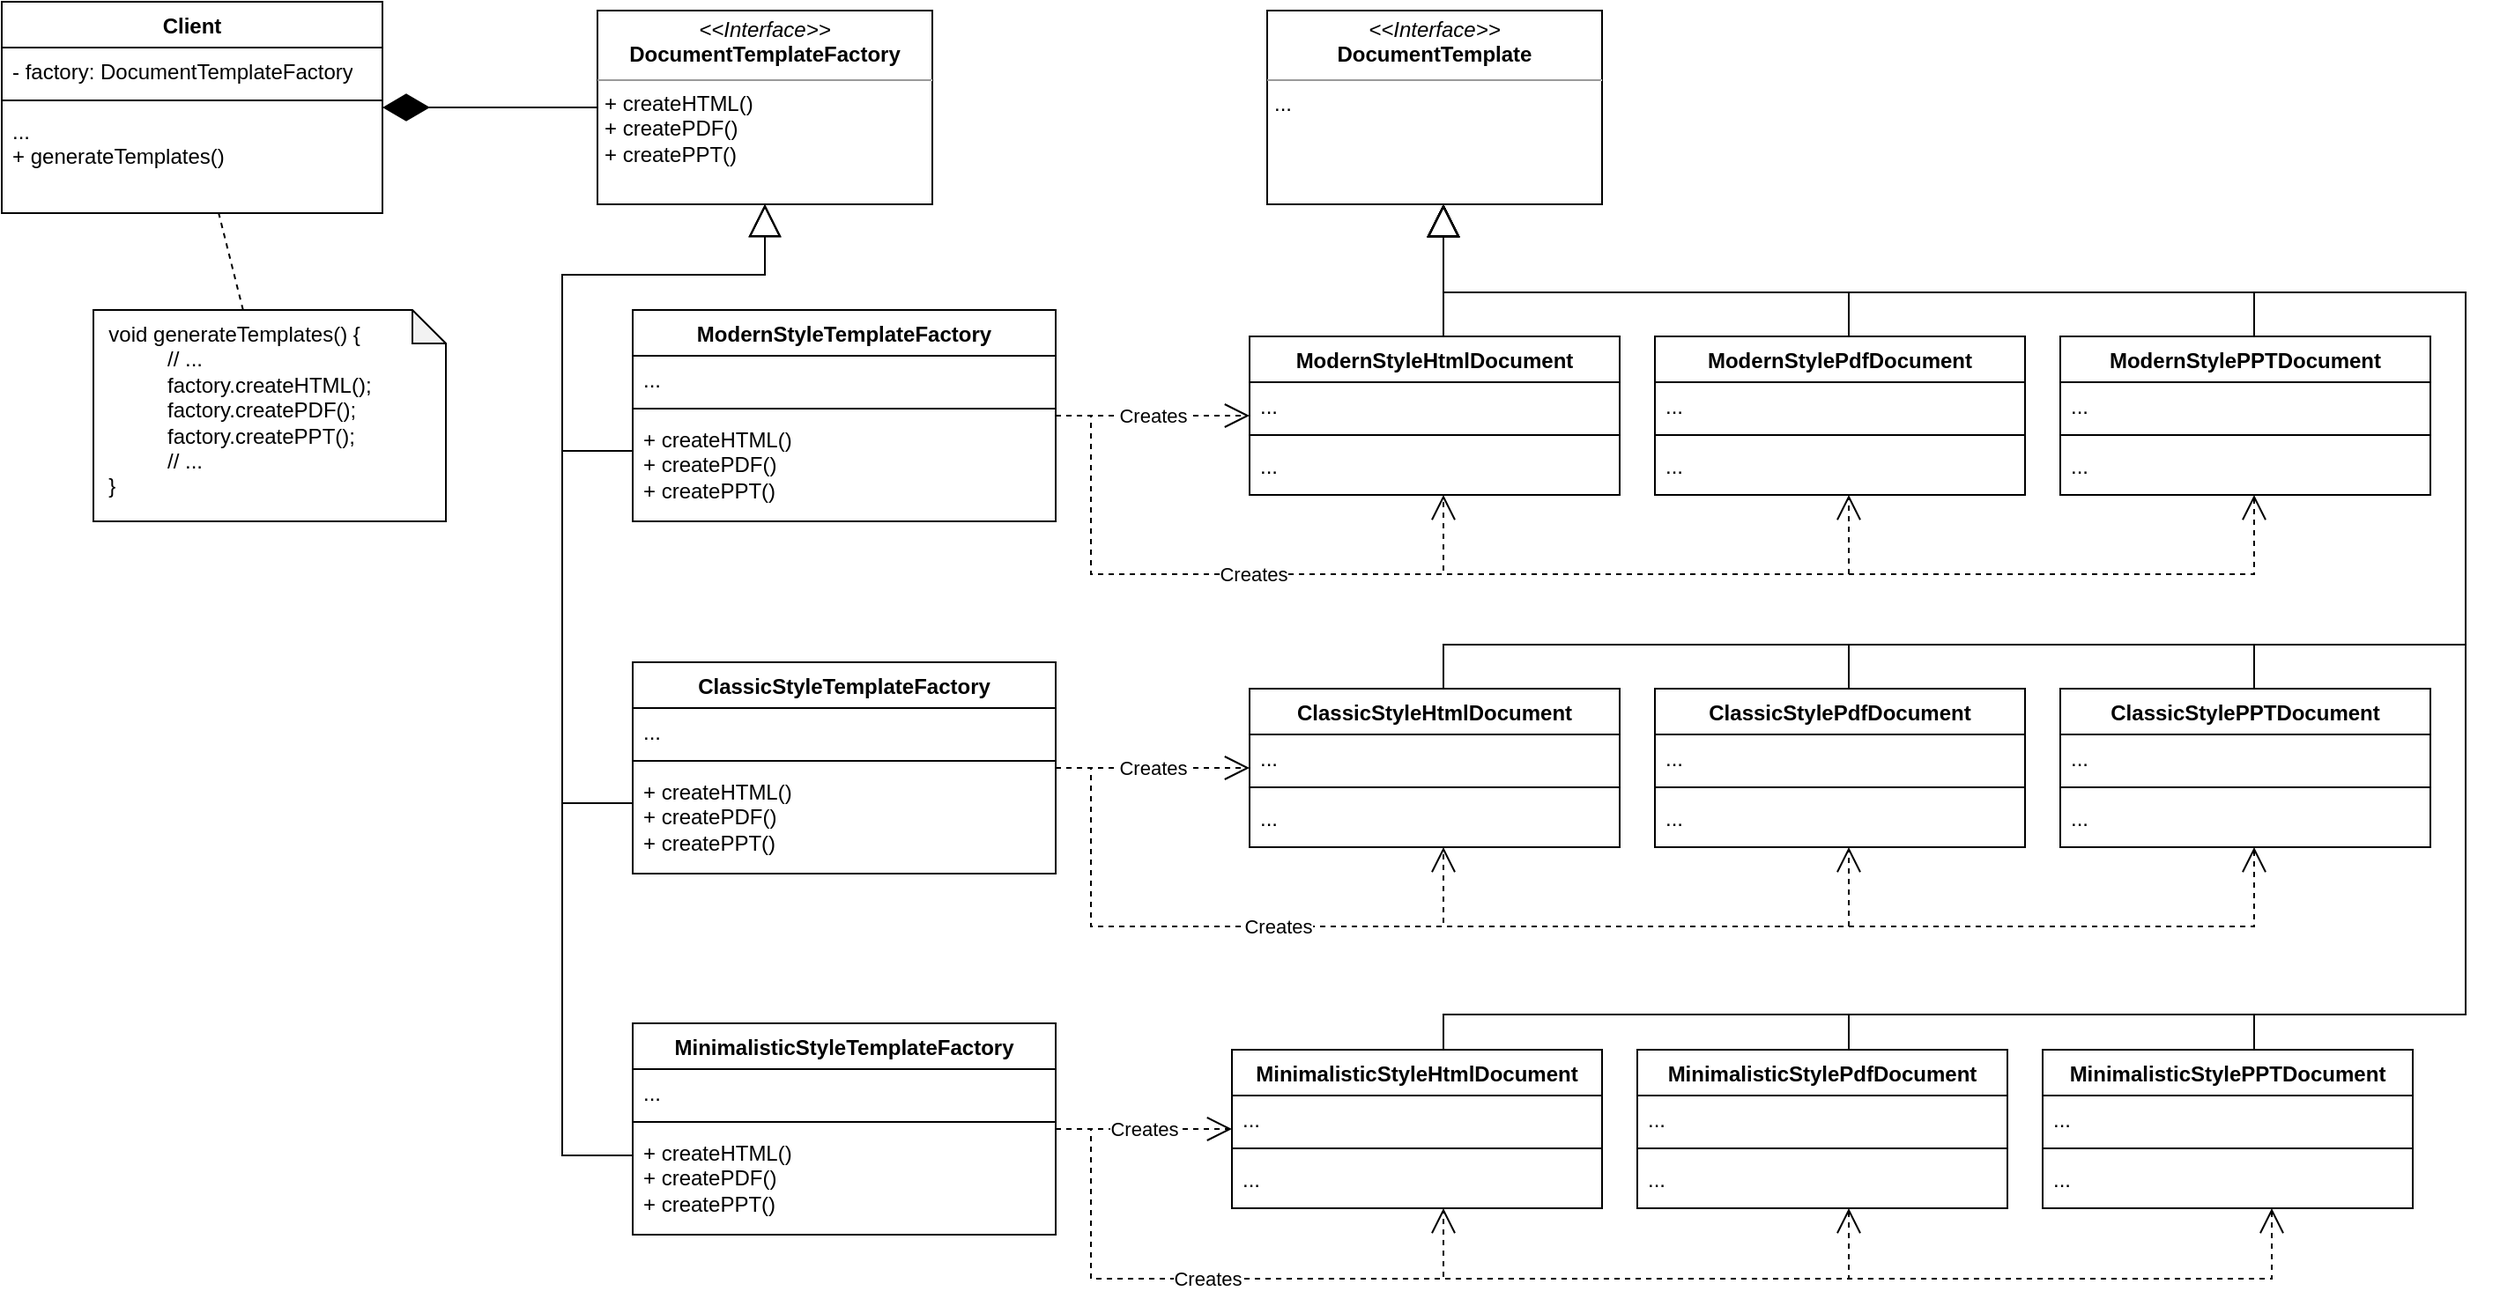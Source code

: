 <mxfile version="21.2.1" type="device">
  <diagram id="C5RBs43oDa-KdzZeNtuy" name="Page-1">
    <mxGraphModel dx="1687" dy="993" grid="1" gridSize="10" guides="1" tooltips="1" connect="1" arrows="1" fold="1" page="1" pageScale="1" pageWidth="827" pageHeight="1169" math="0" shadow="0">
      <root>
        <mxCell id="WIyWlLk6GJQsqaUBKTNV-0" />
        <mxCell id="WIyWlLk6GJQsqaUBKTNV-1" parent="WIyWlLk6GJQsqaUBKTNV-0" />
        <mxCell id="xDa_9qn_PGSCsNxLzw7h-45" value="" style="endArrow=open;endSize=12;dashed=1;html=1;rounded=0;edgeStyle=orthogonalEdgeStyle;" parent="WIyWlLk6GJQsqaUBKTNV-1" source="xDa_9qn_PGSCsNxLzw7h-1" target="xDa_9qn_PGSCsNxLzw7h-35" edge="1">
          <mxGeometry x="-0.013" width="160" relative="1" as="geometry">
            <mxPoint x="1080" y="455" as="sourcePoint" />
            <mxPoint x="1525" y="500" as="targetPoint" />
            <Array as="points">
              <mxPoint x="980" y="300" />
              <mxPoint x="980" y="390" />
              <mxPoint x="1640" y="390" />
            </Array>
            <mxPoint as="offset" />
          </mxGeometry>
        </mxCell>
        <mxCell id="xDa_9qn_PGSCsNxLzw7h-44" value="" style="endArrow=open;endSize=12;dashed=1;html=1;rounded=0;edgeStyle=orthogonalEdgeStyle;" parent="WIyWlLk6GJQsqaUBKTNV-1" source="xDa_9qn_PGSCsNxLzw7h-1" target="xDa_9qn_PGSCsNxLzw7h-31" edge="1">
          <mxGeometry x="0.138" width="160" relative="1" as="geometry">
            <mxPoint x="1260" y="530" as="sourcePoint" />
            <mxPoint x="1370" y="530" as="targetPoint" />
            <Array as="points">
              <mxPoint x="980" y="300" />
              <mxPoint x="980" y="390" />
              <mxPoint x="1410" y="390" />
            </Array>
            <mxPoint as="offset" />
          </mxGeometry>
        </mxCell>
        <mxCell id="xDa_9qn_PGSCsNxLzw7h-0" value="&lt;p style=&quot;margin:0px;margin-top:4px;text-align:center;&quot;&gt;&lt;i&gt;&amp;lt;&amp;lt;Interface&amp;gt;&amp;gt;&lt;/i&gt;&lt;br&gt;&lt;b&gt;DocumentTemplateFactory&lt;/b&gt;&lt;br&gt;&lt;/p&gt;&lt;hr size=&quot;1&quot;&gt;&lt;p style=&quot;margin:0px;margin-left:4px;&quot;&gt;&lt;/p&gt;&lt;p style=&quot;margin:0px;margin-left:4px;&quot;&gt;+ createHTML()&lt;br&gt;+ createPDF()&lt;br&gt;+ createPPT()&lt;br&gt;&lt;/p&gt;" style="verticalAlign=top;align=left;overflow=fill;fontSize=12;fontFamily=Helvetica;html=1;whiteSpace=wrap;" parent="WIyWlLk6GJQsqaUBKTNV-1" vertex="1">
          <mxGeometry x="700" y="70" width="190" height="110" as="geometry" />
        </mxCell>
        <mxCell id="xDa_9qn_PGSCsNxLzw7h-1" value="ModernStyleTemplateFactory" style="swimlane;fontStyle=1;align=center;verticalAlign=top;childLayout=stackLayout;horizontal=1;startSize=26;horizontalStack=0;resizeParent=1;resizeParentMax=0;resizeLast=0;collapsible=1;marginBottom=0;whiteSpace=wrap;html=1;" parent="WIyWlLk6GJQsqaUBKTNV-1" vertex="1">
          <mxGeometry x="720" y="240" width="240" height="120" as="geometry" />
        </mxCell>
        <mxCell id="xDa_9qn_PGSCsNxLzw7h-2" value="..." style="text;strokeColor=none;fillColor=none;align=left;verticalAlign=top;spacingLeft=4;spacingRight=4;overflow=hidden;rotatable=0;points=[[0,0.5],[1,0.5]];portConstraint=eastwest;whiteSpace=wrap;html=1;" parent="xDa_9qn_PGSCsNxLzw7h-1" vertex="1">
          <mxGeometry y="26" width="240" height="26" as="geometry" />
        </mxCell>
        <mxCell id="xDa_9qn_PGSCsNxLzw7h-3" value="" style="line;strokeWidth=1;fillColor=none;align=left;verticalAlign=middle;spacingTop=-1;spacingLeft=3;spacingRight=3;rotatable=0;labelPosition=right;points=[];portConstraint=eastwest;strokeColor=inherit;" parent="xDa_9qn_PGSCsNxLzw7h-1" vertex="1">
          <mxGeometry y="52" width="240" height="8" as="geometry" />
        </mxCell>
        <mxCell id="xDa_9qn_PGSCsNxLzw7h-4" value="+ createHTML()&lt;br style=&quot;border-color: var(--border-color);&quot;&gt;+ createPDF()&lt;br style=&quot;border-color: var(--border-color);&quot;&gt;+ createPPT()" style="text;strokeColor=none;fillColor=none;align=left;verticalAlign=top;spacingLeft=4;spacingRight=4;overflow=hidden;rotatable=0;points=[[0,0.5],[1,0.5]];portConstraint=eastwest;whiteSpace=wrap;html=1;" parent="xDa_9qn_PGSCsNxLzw7h-1" vertex="1">
          <mxGeometry y="60" width="240" height="60" as="geometry" />
        </mxCell>
        <mxCell id="xDa_9qn_PGSCsNxLzw7h-5" value="ClassicStyleTemplateFactory" style="swimlane;fontStyle=1;align=center;verticalAlign=top;childLayout=stackLayout;horizontal=1;startSize=26;horizontalStack=0;resizeParent=1;resizeParentMax=0;resizeLast=0;collapsible=1;marginBottom=0;whiteSpace=wrap;html=1;" parent="WIyWlLk6GJQsqaUBKTNV-1" vertex="1">
          <mxGeometry x="720" y="440" width="240" height="120" as="geometry" />
        </mxCell>
        <mxCell id="xDa_9qn_PGSCsNxLzw7h-6" value="..." style="text;strokeColor=none;fillColor=none;align=left;verticalAlign=top;spacingLeft=4;spacingRight=4;overflow=hidden;rotatable=0;points=[[0,0.5],[1,0.5]];portConstraint=eastwest;whiteSpace=wrap;html=1;" parent="xDa_9qn_PGSCsNxLzw7h-5" vertex="1">
          <mxGeometry y="26" width="240" height="26" as="geometry" />
        </mxCell>
        <mxCell id="xDa_9qn_PGSCsNxLzw7h-7" value="" style="line;strokeWidth=1;fillColor=none;align=left;verticalAlign=middle;spacingTop=-1;spacingLeft=3;spacingRight=3;rotatable=0;labelPosition=right;points=[];portConstraint=eastwest;strokeColor=inherit;" parent="xDa_9qn_PGSCsNxLzw7h-5" vertex="1">
          <mxGeometry y="52" width="240" height="8" as="geometry" />
        </mxCell>
        <mxCell id="xDa_9qn_PGSCsNxLzw7h-8" value="+ createHTML()&lt;br style=&quot;border-color: var(--border-color);&quot;&gt;+ createPDF()&lt;br style=&quot;border-color: var(--border-color);&quot;&gt;+ createPPT()" style="text;strokeColor=none;fillColor=none;align=left;verticalAlign=top;spacingLeft=4;spacingRight=4;overflow=hidden;rotatable=0;points=[[0,0.5],[1,0.5]];portConstraint=eastwest;whiteSpace=wrap;html=1;" parent="xDa_9qn_PGSCsNxLzw7h-5" vertex="1">
          <mxGeometry y="60" width="240" height="60" as="geometry" />
        </mxCell>
        <mxCell id="xDa_9qn_PGSCsNxLzw7h-9" value="MinimalisticStyleTemplateFactory" style="swimlane;fontStyle=1;align=center;verticalAlign=top;childLayout=stackLayout;horizontal=1;startSize=26;horizontalStack=0;resizeParent=1;resizeParentMax=0;resizeLast=0;collapsible=1;marginBottom=0;whiteSpace=wrap;html=1;" parent="WIyWlLk6GJQsqaUBKTNV-1" vertex="1">
          <mxGeometry x="720" y="645" width="240" height="120" as="geometry" />
        </mxCell>
        <mxCell id="xDa_9qn_PGSCsNxLzw7h-10" value="..." style="text;strokeColor=none;fillColor=none;align=left;verticalAlign=top;spacingLeft=4;spacingRight=4;overflow=hidden;rotatable=0;points=[[0,0.5],[1,0.5]];portConstraint=eastwest;whiteSpace=wrap;html=1;" parent="xDa_9qn_PGSCsNxLzw7h-9" vertex="1">
          <mxGeometry y="26" width="240" height="26" as="geometry" />
        </mxCell>
        <mxCell id="xDa_9qn_PGSCsNxLzw7h-11" value="" style="line;strokeWidth=1;fillColor=none;align=left;verticalAlign=middle;spacingTop=-1;spacingLeft=3;spacingRight=3;rotatable=0;labelPosition=right;points=[];portConstraint=eastwest;strokeColor=inherit;" parent="xDa_9qn_PGSCsNxLzw7h-9" vertex="1">
          <mxGeometry y="52" width="240" height="8" as="geometry" />
        </mxCell>
        <mxCell id="xDa_9qn_PGSCsNxLzw7h-12" value="+ createHTML()&lt;br style=&quot;border-color: var(--border-color);&quot;&gt;+ createPDF()&lt;br style=&quot;border-color: var(--border-color);&quot;&gt;+ createPPT()" style="text;strokeColor=none;fillColor=none;align=left;verticalAlign=top;spacingLeft=4;spacingRight=4;overflow=hidden;rotatable=0;points=[[0,0.5],[1,0.5]];portConstraint=eastwest;whiteSpace=wrap;html=1;" parent="xDa_9qn_PGSCsNxLzw7h-9" vertex="1">
          <mxGeometry y="60" width="240" height="60" as="geometry" />
        </mxCell>
        <mxCell id="xDa_9qn_PGSCsNxLzw7h-13" value="" style="endArrow=block;endSize=16;endFill=0;html=1;rounded=0;edgeStyle=orthogonalEdgeStyle;" parent="WIyWlLk6GJQsqaUBKTNV-1" source="xDa_9qn_PGSCsNxLzw7h-1" target="xDa_9qn_PGSCsNxLzw7h-0" edge="1">
          <mxGeometry width="160" relative="1" as="geometry">
            <mxPoint x="594" y="480" as="sourcePoint" />
            <mxPoint x="754" y="480" as="targetPoint" />
            <Array as="points">
              <mxPoint x="680" y="320" />
              <mxPoint x="680" y="220" />
              <mxPoint x="795" y="220" />
            </Array>
          </mxGeometry>
        </mxCell>
        <mxCell id="xDa_9qn_PGSCsNxLzw7h-14" value="" style="endArrow=block;endSize=16;endFill=0;html=1;rounded=0;edgeStyle=orthogonalEdgeStyle;" parent="WIyWlLk6GJQsqaUBKTNV-1" source="xDa_9qn_PGSCsNxLzw7h-5" target="xDa_9qn_PGSCsNxLzw7h-0" edge="1">
          <mxGeometry width="160" relative="1" as="geometry">
            <mxPoint x="790" y="530" as="sourcePoint" />
            <mxPoint x="950" y="530" as="targetPoint" />
            <Array as="points">
              <mxPoint x="680" y="520" />
              <mxPoint x="680" y="220" />
              <mxPoint x="795" y="220" />
            </Array>
          </mxGeometry>
        </mxCell>
        <mxCell id="xDa_9qn_PGSCsNxLzw7h-15" value="" style="endArrow=block;endSize=16;endFill=0;html=1;rounded=0;edgeStyle=orthogonalEdgeStyle;" parent="WIyWlLk6GJQsqaUBKTNV-1" source="xDa_9qn_PGSCsNxLzw7h-9" target="xDa_9qn_PGSCsNxLzw7h-0" edge="1">
          <mxGeometry width="160" relative="1" as="geometry">
            <mxPoint x="1060" y="610" as="sourcePoint" />
            <mxPoint x="1220" y="610" as="targetPoint" />
            <Array as="points">
              <mxPoint x="680" y="720" />
              <mxPoint x="680" y="220" />
              <mxPoint x="795" y="220" />
            </Array>
          </mxGeometry>
        </mxCell>
        <mxCell id="xDa_9qn_PGSCsNxLzw7h-17" value="Client" style="swimlane;fontStyle=1;align=center;verticalAlign=top;childLayout=stackLayout;horizontal=1;startSize=26;horizontalStack=0;resizeParent=1;resizeParentMax=0;resizeLast=0;collapsible=1;marginBottom=0;whiteSpace=wrap;html=1;" parent="WIyWlLk6GJQsqaUBKTNV-1" vertex="1">
          <mxGeometry x="362" y="65" width="216" height="120" as="geometry" />
        </mxCell>
        <mxCell id="xDa_9qn_PGSCsNxLzw7h-18" value="- factory:&amp;nbsp;DocumentTemplateFactory" style="text;strokeColor=none;fillColor=none;align=left;verticalAlign=top;spacingLeft=4;spacingRight=4;overflow=hidden;rotatable=0;points=[[0,0.5],[1,0.5]];portConstraint=eastwest;whiteSpace=wrap;html=1;" parent="xDa_9qn_PGSCsNxLzw7h-17" vertex="1">
          <mxGeometry y="26" width="216" height="26" as="geometry" />
        </mxCell>
        <mxCell id="xDa_9qn_PGSCsNxLzw7h-19" value="" style="line;strokeWidth=1;fillColor=none;align=left;verticalAlign=middle;spacingTop=-1;spacingLeft=3;spacingRight=3;rotatable=0;labelPosition=right;points=[];portConstraint=eastwest;strokeColor=inherit;" parent="xDa_9qn_PGSCsNxLzw7h-17" vertex="1">
          <mxGeometry y="52" width="216" height="8" as="geometry" />
        </mxCell>
        <mxCell id="xDa_9qn_PGSCsNxLzw7h-20" value="...&lt;br&gt;+ generateTemplates()" style="text;strokeColor=none;fillColor=none;align=left;verticalAlign=top;spacingLeft=4;spacingRight=4;overflow=hidden;rotatable=0;points=[[0,0.5],[1,0.5]];portConstraint=eastwest;whiteSpace=wrap;html=1;" parent="xDa_9qn_PGSCsNxLzw7h-17" vertex="1">
          <mxGeometry y="60" width="216" height="60" as="geometry" />
        </mxCell>
        <mxCell id="xDa_9qn_PGSCsNxLzw7h-23" value="" style="endArrow=diamondThin;endFill=1;endSize=24;html=1;rounded=0;" parent="WIyWlLk6GJQsqaUBKTNV-1" source="xDa_9qn_PGSCsNxLzw7h-0" target="xDa_9qn_PGSCsNxLzw7h-17" edge="1">
          <mxGeometry width="160" relative="1" as="geometry">
            <mxPoint x="530" y="230" as="sourcePoint" />
            <mxPoint x="690" y="230" as="targetPoint" />
          </mxGeometry>
        </mxCell>
        <mxCell id="xDa_9qn_PGSCsNxLzw7h-24" value="&amp;nbsp; void generateTemplates() {&lt;br&gt;&lt;blockquote style=&quot;margin: 0 0 0 40px; border: none; padding: 0px;&quot;&gt; // ...&lt;br&gt; factory.createHTML();&lt;br&gt; factory.createPDF();&lt;br&gt; factory.createPPT();&lt;br&gt; // ...&lt;/blockquote&gt;  &amp;nbsp; }" style="shape=note;whiteSpace=wrap;html=1;backgroundOutline=1;darkOpacity=0.05;align=left;verticalAlign=top;size=19;" parent="WIyWlLk6GJQsqaUBKTNV-1" vertex="1">
          <mxGeometry x="414" y="240" width="200" height="120" as="geometry" />
        </mxCell>
        <mxCell id="xDa_9qn_PGSCsNxLzw7h-25" value="" style="endArrow=none;dashed=1;html=1;rounded=0;" parent="WIyWlLk6GJQsqaUBKTNV-1" source="xDa_9qn_PGSCsNxLzw7h-24" target="xDa_9qn_PGSCsNxLzw7h-17" edge="1">
          <mxGeometry width="50" height="50" relative="1" as="geometry">
            <mxPoint x="590" y="270" as="sourcePoint" />
            <mxPoint x="640" y="220" as="targetPoint" />
          </mxGeometry>
        </mxCell>
        <mxCell id="xDa_9qn_PGSCsNxLzw7h-26" value="&lt;p style=&quot;margin:0px;margin-top:4px;text-align:center;&quot;&gt;&lt;i&gt;&amp;lt;&amp;lt;Interface&amp;gt;&amp;gt;&lt;/i&gt;&lt;br&gt;&lt;b&gt;DocumentTemplate&lt;/b&gt;&lt;br&gt;&lt;/p&gt;&lt;hr size=&quot;1&quot;&gt;&lt;p style=&quot;margin:0px;margin-left:4px;&quot;&gt;&lt;/p&gt;&lt;p style=&quot;margin:0px;margin-left:4px;&quot;&gt;...&lt;/p&gt;" style="verticalAlign=top;align=left;overflow=fill;fontSize=12;fontFamily=Helvetica;html=1;whiteSpace=wrap;" parent="WIyWlLk6GJQsqaUBKTNV-1" vertex="1">
          <mxGeometry x="1080" y="70" width="190" height="110" as="geometry" />
        </mxCell>
        <mxCell id="xDa_9qn_PGSCsNxLzw7h-27" value="ModernStyleHtmlDocument" style="swimlane;fontStyle=1;align=center;verticalAlign=top;childLayout=stackLayout;horizontal=1;startSize=26;horizontalStack=0;resizeParent=1;resizeParentMax=0;resizeLast=0;collapsible=1;marginBottom=0;whiteSpace=wrap;html=1;" parent="WIyWlLk6GJQsqaUBKTNV-1" vertex="1">
          <mxGeometry x="1070" y="255" width="210" height="90" as="geometry" />
        </mxCell>
        <mxCell id="xDa_9qn_PGSCsNxLzw7h-28" value="..." style="text;strokeColor=none;fillColor=none;align=left;verticalAlign=top;spacingLeft=4;spacingRight=4;overflow=hidden;rotatable=0;points=[[0,0.5],[1,0.5]];portConstraint=eastwest;whiteSpace=wrap;html=1;" parent="xDa_9qn_PGSCsNxLzw7h-27" vertex="1">
          <mxGeometry y="26" width="210" height="26" as="geometry" />
        </mxCell>
        <mxCell id="xDa_9qn_PGSCsNxLzw7h-29" value="" style="line;strokeWidth=1;fillColor=none;align=left;verticalAlign=middle;spacingTop=-1;spacingLeft=3;spacingRight=3;rotatable=0;labelPosition=right;points=[];portConstraint=eastwest;strokeColor=inherit;" parent="xDa_9qn_PGSCsNxLzw7h-27" vertex="1">
          <mxGeometry y="52" width="210" height="8" as="geometry" />
        </mxCell>
        <mxCell id="xDa_9qn_PGSCsNxLzw7h-30" value="..." style="text;strokeColor=none;fillColor=none;align=left;verticalAlign=top;spacingLeft=4;spacingRight=4;overflow=hidden;rotatable=0;points=[[0,0.5],[1,0.5]];portConstraint=eastwest;whiteSpace=wrap;html=1;" parent="xDa_9qn_PGSCsNxLzw7h-27" vertex="1">
          <mxGeometry y="60" width="210" height="30" as="geometry" />
        </mxCell>
        <mxCell id="xDa_9qn_PGSCsNxLzw7h-31" value="ModernStylePdfDocument" style="swimlane;fontStyle=1;align=center;verticalAlign=top;childLayout=stackLayout;horizontal=1;startSize=26;horizontalStack=0;resizeParent=1;resizeParentMax=0;resizeLast=0;collapsible=1;marginBottom=0;whiteSpace=wrap;html=1;" parent="WIyWlLk6GJQsqaUBKTNV-1" vertex="1">
          <mxGeometry x="1300" y="255" width="210" height="90" as="geometry" />
        </mxCell>
        <mxCell id="xDa_9qn_PGSCsNxLzw7h-32" value="..." style="text;strokeColor=none;fillColor=none;align=left;verticalAlign=top;spacingLeft=4;spacingRight=4;overflow=hidden;rotatable=0;points=[[0,0.5],[1,0.5]];portConstraint=eastwest;whiteSpace=wrap;html=1;" parent="xDa_9qn_PGSCsNxLzw7h-31" vertex="1">
          <mxGeometry y="26" width="210" height="26" as="geometry" />
        </mxCell>
        <mxCell id="xDa_9qn_PGSCsNxLzw7h-33" value="" style="line;strokeWidth=1;fillColor=none;align=left;verticalAlign=middle;spacingTop=-1;spacingLeft=3;spacingRight=3;rotatable=0;labelPosition=right;points=[];portConstraint=eastwest;strokeColor=inherit;" parent="xDa_9qn_PGSCsNxLzw7h-31" vertex="1">
          <mxGeometry y="52" width="210" height="8" as="geometry" />
        </mxCell>
        <mxCell id="xDa_9qn_PGSCsNxLzw7h-34" value="..." style="text;strokeColor=none;fillColor=none;align=left;verticalAlign=top;spacingLeft=4;spacingRight=4;overflow=hidden;rotatable=0;points=[[0,0.5],[1,0.5]];portConstraint=eastwest;whiteSpace=wrap;html=1;" parent="xDa_9qn_PGSCsNxLzw7h-31" vertex="1">
          <mxGeometry y="60" width="210" height="30" as="geometry" />
        </mxCell>
        <mxCell id="xDa_9qn_PGSCsNxLzw7h-35" value="ModernStylePPTDocument" style="swimlane;fontStyle=1;align=center;verticalAlign=top;childLayout=stackLayout;horizontal=1;startSize=26;horizontalStack=0;resizeParent=1;resizeParentMax=0;resizeLast=0;collapsible=1;marginBottom=0;whiteSpace=wrap;html=1;" parent="WIyWlLk6GJQsqaUBKTNV-1" vertex="1">
          <mxGeometry x="1530" y="255" width="210" height="90" as="geometry" />
        </mxCell>
        <mxCell id="xDa_9qn_PGSCsNxLzw7h-36" value="..." style="text;strokeColor=none;fillColor=none;align=left;verticalAlign=top;spacingLeft=4;spacingRight=4;overflow=hidden;rotatable=0;points=[[0,0.5],[1,0.5]];portConstraint=eastwest;whiteSpace=wrap;html=1;" parent="xDa_9qn_PGSCsNxLzw7h-35" vertex="1">
          <mxGeometry y="26" width="210" height="26" as="geometry" />
        </mxCell>
        <mxCell id="xDa_9qn_PGSCsNxLzw7h-37" value="" style="line;strokeWidth=1;fillColor=none;align=left;verticalAlign=middle;spacingTop=-1;spacingLeft=3;spacingRight=3;rotatable=0;labelPosition=right;points=[];portConstraint=eastwest;strokeColor=inherit;" parent="xDa_9qn_PGSCsNxLzw7h-35" vertex="1">
          <mxGeometry y="52" width="210" height="8" as="geometry" />
        </mxCell>
        <mxCell id="xDa_9qn_PGSCsNxLzw7h-38" value="..." style="text;strokeColor=none;fillColor=none;align=left;verticalAlign=top;spacingLeft=4;spacingRight=4;overflow=hidden;rotatable=0;points=[[0,0.5],[1,0.5]];portConstraint=eastwest;whiteSpace=wrap;html=1;" parent="xDa_9qn_PGSCsNxLzw7h-35" vertex="1">
          <mxGeometry y="60" width="210" height="30" as="geometry" />
        </mxCell>
        <mxCell id="xDa_9qn_PGSCsNxLzw7h-40" value="" style="endArrow=block;endSize=16;endFill=0;html=1;rounded=0;edgeStyle=orthogonalEdgeStyle;" parent="WIyWlLk6GJQsqaUBKTNV-1" source="xDa_9qn_PGSCsNxLzw7h-27" target="xDa_9qn_PGSCsNxLzw7h-26" edge="1">
          <mxGeometry width="160" relative="1" as="geometry">
            <mxPoint x="1617.5" y="520" as="sourcePoint" />
            <mxPoint x="1692.5" y="100" as="targetPoint" />
            <Array as="points">
              <mxPoint x="1180" y="240" />
              <mxPoint x="1180" y="240" />
            </Array>
          </mxGeometry>
        </mxCell>
        <mxCell id="xDa_9qn_PGSCsNxLzw7h-41" value="" style="endArrow=block;endSize=16;endFill=0;html=1;rounded=0;edgeStyle=orthogonalEdgeStyle;" parent="WIyWlLk6GJQsqaUBKTNV-1" source="xDa_9qn_PGSCsNxLzw7h-31" target="xDa_9qn_PGSCsNxLzw7h-26" edge="1">
          <mxGeometry width="160" relative="1" as="geometry">
            <mxPoint x="1185" y="265" as="sourcePoint" />
            <mxPoint x="1185" y="190" as="targetPoint" />
            <Array as="points">
              <mxPoint x="1410" y="230" />
              <mxPoint x="1180" y="230" />
            </Array>
          </mxGeometry>
        </mxCell>
        <mxCell id="xDa_9qn_PGSCsNxLzw7h-42" value="" style="endArrow=block;endSize=16;endFill=0;html=1;rounded=0;edgeStyle=orthogonalEdgeStyle;" parent="WIyWlLk6GJQsqaUBKTNV-1" source="xDa_9qn_PGSCsNxLzw7h-35" target="xDa_9qn_PGSCsNxLzw7h-26" edge="1">
          <mxGeometry width="160" relative="1" as="geometry">
            <mxPoint x="1690" y="195" as="sourcePoint" />
            <mxPoint x="1460" y="120" as="targetPoint" />
            <Array as="points">
              <mxPoint x="1640" y="230" />
              <mxPoint x="1180" y="230" />
            </Array>
          </mxGeometry>
        </mxCell>
        <mxCell id="xDa_9qn_PGSCsNxLzw7h-43" value="Creates" style="endArrow=open;endSize=12;dashed=1;html=1;rounded=0;edgeStyle=orthogonalEdgeStyle;" parent="WIyWlLk6GJQsqaUBKTNV-1" source="xDa_9qn_PGSCsNxLzw7h-1" target="xDa_9qn_PGSCsNxLzw7h-27" edge="1">
          <mxGeometry width="160" relative="1" as="geometry">
            <mxPoint x="1140" y="460" as="sourcePoint" />
            <mxPoint x="1300" y="470" as="targetPoint" />
          </mxGeometry>
        </mxCell>
        <mxCell id="xDa_9qn_PGSCsNxLzw7h-46" value="ClassicStyleHtmlDocument" style="swimlane;fontStyle=1;align=center;verticalAlign=top;childLayout=stackLayout;horizontal=1;startSize=26;horizontalStack=0;resizeParent=1;resizeParentMax=0;resizeLast=0;collapsible=1;marginBottom=0;whiteSpace=wrap;html=1;" parent="WIyWlLk6GJQsqaUBKTNV-1" vertex="1">
          <mxGeometry x="1070" y="455" width="210" height="90" as="geometry" />
        </mxCell>
        <mxCell id="xDa_9qn_PGSCsNxLzw7h-47" value="..." style="text;strokeColor=none;fillColor=none;align=left;verticalAlign=top;spacingLeft=4;spacingRight=4;overflow=hidden;rotatable=0;points=[[0,0.5],[1,0.5]];portConstraint=eastwest;whiteSpace=wrap;html=1;" parent="xDa_9qn_PGSCsNxLzw7h-46" vertex="1">
          <mxGeometry y="26" width="210" height="26" as="geometry" />
        </mxCell>
        <mxCell id="xDa_9qn_PGSCsNxLzw7h-48" value="" style="line;strokeWidth=1;fillColor=none;align=left;verticalAlign=middle;spacingTop=-1;spacingLeft=3;spacingRight=3;rotatable=0;labelPosition=right;points=[];portConstraint=eastwest;strokeColor=inherit;" parent="xDa_9qn_PGSCsNxLzw7h-46" vertex="1">
          <mxGeometry y="52" width="210" height="8" as="geometry" />
        </mxCell>
        <mxCell id="xDa_9qn_PGSCsNxLzw7h-49" value="..." style="text;strokeColor=none;fillColor=none;align=left;verticalAlign=top;spacingLeft=4;spacingRight=4;overflow=hidden;rotatable=0;points=[[0,0.5],[1,0.5]];portConstraint=eastwest;whiteSpace=wrap;html=1;" parent="xDa_9qn_PGSCsNxLzw7h-46" vertex="1">
          <mxGeometry y="60" width="210" height="30" as="geometry" />
        </mxCell>
        <mxCell id="xDa_9qn_PGSCsNxLzw7h-50" value="ClassicStylePdfDocument" style="swimlane;fontStyle=1;align=center;verticalAlign=top;childLayout=stackLayout;horizontal=1;startSize=26;horizontalStack=0;resizeParent=1;resizeParentMax=0;resizeLast=0;collapsible=1;marginBottom=0;whiteSpace=wrap;html=1;" parent="WIyWlLk6GJQsqaUBKTNV-1" vertex="1">
          <mxGeometry x="1300" y="455" width="210" height="90" as="geometry" />
        </mxCell>
        <mxCell id="xDa_9qn_PGSCsNxLzw7h-51" value="..." style="text;strokeColor=none;fillColor=none;align=left;verticalAlign=top;spacingLeft=4;spacingRight=4;overflow=hidden;rotatable=0;points=[[0,0.5],[1,0.5]];portConstraint=eastwest;whiteSpace=wrap;html=1;" parent="xDa_9qn_PGSCsNxLzw7h-50" vertex="1">
          <mxGeometry y="26" width="210" height="26" as="geometry" />
        </mxCell>
        <mxCell id="xDa_9qn_PGSCsNxLzw7h-52" value="" style="line;strokeWidth=1;fillColor=none;align=left;verticalAlign=middle;spacingTop=-1;spacingLeft=3;spacingRight=3;rotatable=0;labelPosition=right;points=[];portConstraint=eastwest;strokeColor=inherit;" parent="xDa_9qn_PGSCsNxLzw7h-50" vertex="1">
          <mxGeometry y="52" width="210" height="8" as="geometry" />
        </mxCell>
        <mxCell id="xDa_9qn_PGSCsNxLzw7h-53" value="..." style="text;strokeColor=none;fillColor=none;align=left;verticalAlign=top;spacingLeft=4;spacingRight=4;overflow=hidden;rotatable=0;points=[[0,0.5],[1,0.5]];portConstraint=eastwest;whiteSpace=wrap;html=1;" parent="xDa_9qn_PGSCsNxLzw7h-50" vertex="1">
          <mxGeometry y="60" width="210" height="30" as="geometry" />
        </mxCell>
        <mxCell id="xDa_9qn_PGSCsNxLzw7h-54" value="ClassicStylePPTDocument" style="swimlane;fontStyle=1;align=center;verticalAlign=top;childLayout=stackLayout;horizontal=1;startSize=26;horizontalStack=0;resizeParent=1;resizeParentMax=0;resizeLast=0;collapsible=1;marginBottom=0;whiteSpace=wrap;html=1;" parent="WIyWlLk6GJQsqaUBKTNV-1" vertex="1">
          <mxGeometry x="1530" y="455" width="210" height="90" as="geometry" />
        </mxCell>
        <mxCell id="xDa_9qn_PGSCsNxLzw7h-55" value="..." style="text;strokeColor=none;fillColor=none;align=left;verticalAlign=top;spacingLeft=4;spacingRight=4;overflow=hidden;rotatable=0;points=[[0,0.5],[1,0.5]];portConstraint=eastwest;whiteSpace=wrap;html=1;" parent="xDa_9qn_PGSCsNxLzw7h-54" vertex="1">
          <mxGeometry y="26" width="210" height="26" as="geometry" />
        </mxCell>
        <mxCell id="xDa_9qn_PGSCsNxLzw7h-56" value="" style="line;strokeWidth=1;fillColor=none;align=left;verticalAlign=middle;spacingTop=-1;spacingLeft=3;spacingRight=3;rotatable=0;labelPosition=right;points=[];portConstraint=eastwest;strokeColor=inherit;" parent="xDa_9qn_PGSCsNxLzw7h-54" vertex="1">
          <mxGeometry y="52" width="210" height="8" as="geometry" />
        </mxCell>
        <mxCell id="xDa_9qn_PGSCsNxLzw7h-57" value="..." style="text;strokeColor=none;fillColor=none;align=left;verticalAlign=top;spacingLeft=4;spacingRight=4;overflow=hidden;rotatable=0;points=[[0,0.5],[1,0.5]];portConstraint=eastwest;whiteSpace=wrap;html=1;" parent="xDa_9qn_PGSCsNxLzw7h-54" vertex="1">
          <mxGeometry y="60" width="210" height="30" as="geometry" />
        </mxCell>
        <mxCell id="xDa_9qn_PGSCsNxLzw7h-58" value="" style="endArrow=block;endSize=16;endFill=0;html=1;rounded=0;edgeStyle=orthogonalEdgeStyle;" parent="WIyWlLk6GJQsqaUBKTNV-1" source="xDa_9qn_PGSCsNxLzw7h-46" target="xDa_9qn_PGSCsNxLzw7h-26" edge="1">
          <mxGeometry width="160" relative="1" as="geometry">
            <mxPoint x="1965" y="162.5" as="sourcePoint" />
            <mxPoint x="1450" y="87.5" as="targetPoint" />
            <Array as="points">
              <mxPoint x="1180" y="430" />
              <mxPoint x="1760" y="430" />
              <mxPoint x="1760" y="230" />
              <mxPoint x="1180" y="230" />
            </Array>
          </mxGeometry>
        </mxCell>
        <mxCell id="xDa_9qn_PGSCsNxLzw7h-59" value="" style="endArrow=block;endSize=16;endFill=0;html=1;rounded=0;edgeStyle=orthogonalEdgeStyle;" parent="WIyWlLk6GJQsqaUBKTNV-1" source="xDa_9qn_PGSCsNxLzw7h-50" target="xDa_9qn_PGSCsNxLzw7h-26" edge="1">
          <mxGeometry width="160" relative="1" as="geometry">
            <mxPoint x="1185" y="465" as="sourcePoint" />
            <mxPoint x="1185" y="190" as="targetPoint" />
            <Array as="points">
              <mxPoint x="1410" y="430" />
              <mxPoint x="1760" y="430" />
              <mxPoint x="1760" y="230" />
              <mxPoint x="1180" y="230" />
            </Array>
          </mxGeometry>
        </mxCell>
        <mxCell id="xDa_9qn_PGSCsNxLzw7h-60" value="" style="endArrow=block;endSize=16;endFill=0;html=1;rounded=0;edgeStyle=orthogonalEdgeStyle;" parent="WIyWlLk6GJQsqaUBKTNV-1" source="xDa_9qn_PGSCsNxLzw7h-54" target="xDa_9qn_PGSCsNxLzw7h-26" edge="1">
          <mxGeometry width="160" relative="1" as="geometry">
            <mxPoint x="1415" y="465" as="sourcePoint" />
            <mxPoint x="1185" y="190" as="targetPoint" />
            <Array as="points">
              <mxPoint x="1640" y="430" />
              <mxPoint x="1760" y="430" />
              <mxPoint x="1760" y="230" />
              <mxPoint x="1180" y="230" />
            </Array>
          </mxGeometry>
        </mxCell>
        <mxCell id="xDa_9qn_PGSCsNxLzw7h-61" value="Creates" style="endArrow=open;endSize=12;dashed=1;html=1;rounded=0;edgeStyle=orthogonalEdgeStyle;" parent="WIyWlLk6GJQsqaUBKTNV-1" source="xDa_9qn_PGSCsNxLzw7h-5" target="xDa_9qn_PGSCsNxLzw7h-46" edge="1">
          <mxGeometry width="160" relative="1" as="geometry">
            <mxPoint x="970" y="310" as="sourcePoint" />
            <mxPoint x="1080" y="310" as="targetPoint" />
          </mxGeometry>
        </mxCell>
        <mxCell id="xDa_9qn_PGSCsNxLzw7h-63" value="" style="endArrow=open;endSize=12;dashed=1;html=1;rounded=0;edgeStyle=orthogonalEdgeStyle;" parent="WIyWlLk6GJQsqaUBKTNV-1" source="xDa_9qn_PGSCsNxLzw7h-5" target="xDa_9qn_PGSCsNxLzw7h-46" edge="1">
          <mxGeometry x="-0.013" width="160" relative="1" as="geometry">
            <mxPoint x="950" y="585" as="sourcePoint" />
            <mxPoint x="1625" y="630" as="targetPoint" />
            <Array as="points">
              <mxPoint x="980" y="500" />
              <mxPoint x="980" y="590" />
              <mxPoint x="1180" y="590" />
            </Array>
            <mxPoint as="offset" />
          </mxGeometry>
        </mxCell>
        <mxCell id="xDa_9qn_PGSCsNxLzw7h-64" value="" style="endArrow=open;endSize=12;dashed=1;html=1;rounded=0;edgeStyle=orthogonalEdgeStyle;" parent="WIyWlLk6GJQsqaUBKTNV-1" source="xDa_9qn_PGSCsNxLzw7h-5" target="xDa_9qn_PGSCsNxLzw7h-50" edge="1">
          <mxGeometry x="-0.013" width="160" relative="1" as="geometry">
            <mxPoint x="1050" y="585" as="sourcePoint" />
            <mxPoint x="1270" y="630" as="targetPoint" />
            <Array as="points">
              <mxPoint x="980" y="500" />
              <mxPoint x="980" y="590" />
              <mxPoint x="1410" y="590" />
            </Array>
            <mxPoint as="offset" />
          </mxGeometry>
        </mxCell>
        <mxCell id="xDa_9qn_PGSCsNxLzw7h-65" value="" style="endArrow=open;endSize=12;dashed=1;html=1;rounded=0;edgeStyle=orthogonalEdgeStyle;" parent="WIyWlLk6GJQsqaUBKTNV-1" source="xDa_9qn_PGSCsNxLzw7h-5" target="xDa_9qn_PGSCsNxLzw7h-54" edge="1">
          <mxGeometry x="-0.013" width="160" relative="1" as="geometry">
            <mxPoint x="970" y="510" as="sourcePoint" />
            <mxPoint x="1420" y="555" as="targetPoint" />
            <Array as="points">
              <mxPoint x="980" y="500" />
              <mxPoint x="980" y="590" />
              <mxPoint x="1640" y="590" />
            </Array>
            <mxPoint as="offset" />
          </mxGeometry>
        </mxCell>
        <mxCell id="xDa_9qn_PGSCsNxLzw7h-66" value="Creates" style="edgeLabel;html=1;align=center;verticalAlign=middle;resizable=0;points=[];" parent="xDa_9qn_PGSCsNxLzw7h-65" vertex="1" connectable="0">
          <mxGeometry x="-0.47" relative="1" as="geometry">
            <mxPoint as="offset" />
          </mxGeometry>
        </mxCell>
        <mxCell id="xDa_9qn_PGSCsNxLzw7h-70" value="Creates" style="endArrow=open;endSize=12;dashed=1;html=1;rounded=0;edgeStyle=orthogonalEdgeStyle;" parent="WIyWlLk6GJQsqaUBKTNV-1" source="xDa_9qn_PGSCsNxLzw7h-1" target="xDa_9qn_PGSCsNxLzw7h-27" edge="1">
          <mxGeometry x="0.138" width="160" relative="1" as="geometry">
            <mxPoint x="970" y="310" as="sourcePoint" />
            <mxPoint x="1415" y="355" as="targetPoint" />
            <Array as="points">
              <mxPoint x="980" y="300" />
              <mxPoint x="980" y="390" />
              <mxPoint x="1180" y="390" />
            </Array>
            <mxPoint as="offset" />
          </mxGeometry>
        </mxCell>
        <mxCell id="xDa_9qn_PGSCsNxLzw7h-71" value="MinimalisticStyleHtmlDocument" style="swimlane;fontStyle=1;align=center;verticalAlign=top;childLayout=stackLayout;horizontal=1;startSize=26;horizontalStack=0;resizeParent=1;resizeParentMax=0;resizeLast=0;collapsible=1;marginBottom=0;whiteSpace=wrap;html=1;" parent="WIyWlLk6GJQsqaUBKTNV-1" vertex="1">
          <mxGeometry x="1060" y="660" width="210" height="90" as="geometry" />
        </mxCell>
        <mxCell id="xDa_9qn_PGSCsNxLzw7h-72" value="..." style="text;strokeColor=none;fillColor=none;align=left;verticalAlign=top;spacingLeft=4;spacingRight=4;overflow=hidden;rotatable=0;points=[[0,0.5],[1,0.5]];portConstraint=eastwest;whiteSpace=wrap;html=1;" parent="xDa_9qn_PGSCsNxLzw7h-71" vertex="1">
          <mxGeometry y="26" width="210" height="26" as="geometry" />
        </mxCell>
        <mxCell id="xDa_9qn_PGSCsNxLzw7h-73" value="" style="line;strokeWidth=1;fillColor=none;align=left;verticalAlign=middle;spacingTop=-1;spacingLeft=3;spacingRight=3;rotatable=0;labelPosition=right;points=[];portConstraint=eastwest;strokeColor=inherit;" parent="xDa_9qn_PGSCsNxLzw7h-71" vertex="1">
          <mxGeometry y="52" width="210" height="8" as="geometry" />
        </mxCell>
        <mxCell id="xDa_9qn_PGSCsNxLzw7h-74" value="..." style="text;strokeColor=none;fillColor=none;align=left;verticalAlign=top;spacingLeft=4;spacingRight=4;overflow=hidden;rotatable=0;points=[[0,0.5],[1,0.5]];portConstraint=eastwest;whiteSpace=wrap;html=1;" parent="xDa_9qn_PGSCsNxLzw7h-71" vertex="1">
          <mxGeometry y="60" width="210" height="30" as="geometry" />
        </mxCell>
        <mxCell id="xDa_9qn_PGSCsNxLzw7h-75" value="MinimalisticStylePdfDocument" style="swimlane;fontStyle=1;align=center;verticalAlign=top;childLayout=stackLayout;horizontal=1;startSize=26;horizontalStack=0;resizeParent=1;resizeParentMax=0;resizeLast=0;collapsible=1;marginBottom=0;whiteSpace=wrap;html=1;" parent="WIyWlLk6GJQsqaUBKTNV-1" vertex="1">
          <mxGeometry x="1290" y="660" width="210" height="90" as="geometry" />
        </mxCell>
        <mxCell id="xDa_9qn_PGSCsNxLzw7h-76" value="..." style="text;strokeColor=none;fillColor=none;align=left;verticalAlign=top;spacingLeft=4;spacingRight=4;overflow=hidden;rotatable=0;points=[[0,0.5],[1,0.5]];portConstraint=eastwest;whiteSpace=wrap;html=1;" parent="xDa_9qn_PGSCsNxLzw7h-75" vertex="1">
          <mxGeometry y="26" width="210" height="26" as="geometry" />
        </mxCell>
        <mxCell id="xDa_9qn_PGSCsNxLzw7h-77" value="" style="line;strokeWidth=1;fillColor=none;align=left;verticalAlign=middle;spacingTop=-1;spacingLeft=3;spacingRight=3;rotatable=0;labelPosition=right;points=[];portConstraint=eastwest;strokeColor=inherit;" parent="xDa_9qn_PGSCsNxLzw7h-75" vertex="1">
          <mxGeometry y="52" width="210" height="8" as="geometry" />
        </mxCell>
        <mxCell id="xDa_9qn_PGSCsNxLzw7h-78" value="..." style="text;strokeColor=none;fillColor=none;align=left;verticalAlign=top;spacingLeft=4;spacingRight=4;overflow=hidden;rotatable=0;points=[[0,0.5],[1,0.5]];portConstraint=eastwest;whiteSpace=wrap;html=1;" parent="xDa_9qn_PGSCsNxLzw7h-75" vertex="1">
          <mxGeometry y="60" width="210" height="30" as="geometry" />
        </mxCell>
        <mxCell id="xDa_9qn_PGSCsNxLzw7h-79" value="MinimalisticStylePPTDocument" style="swimlane;fontStyle=1;align=center;verticalAlign=top;childLayout=stackLayout;horizontal=1;startSize=26;horizontalStack=0;resizeParent=1;resizeParentMax=0;resizeLast=0;collapsible=1;marginBottom=0;whiteSpace=wrap;html=1;" parent="WIyWlLk6GJQsqaUBKTNV-1" vertex="1">
          <mxGeometry x="1520" y="660" width="210" height="90" as="geometry" />
        </mxCell>
        <mxCell id="xDa_9qn_PGSCsNxLzw7h-80" value="..." style="text;strokeColor=none;fillColor=none;align=left;verticalAlign=top;spacingLeft=4;spacingRight=4;overflow=hidden;rotatable=0;points=[[0,0.5],[1,0.5]];portConstraint=eastwest;whiteSpace=wrap;html=1;" parent="xDa_9qn_PGSCsNxLzw7h-79" vertex="1">
          <mxGeometry y="26" width="210" height="26" as="geometry" />
        </mxCell>
        <mxCell id="xDa_9qn_PGSCsNxLzw7h-81" value="" style="line;strokeWidth=1;fillColor=none;align=left;verticalAlign=middle;spacingTop=-1;spacingLeft=3;spacingRight=3;rotatable=0;labelPosition=right;points=[];portConstraint=eastwest;strokeColor=inherit;" parent="xDa_9qn_PGSCsNxLzw7h-79" vertex="1">
          <mxGeometry y="52" width="210" height="8" as="geometry" />
        </mxCell>
        <mxCell id="xDa_9qn_PGSCsNxLzw7h-82" value="..." style="text;strokeColor=none;fillColor=none;align=left;verticalAlign=top;spacingLeft=4;spacingRight=4;overflow=hidden;rotatable=0;points=[[0,0.5],[1,0.5]];portConstraint=eastwest;whiteSpace=wrap;html=1;" parent="xDa_9qn_PGSCsNxLzw7h-79" vertex="1">
          <mxGeometry y="60" width="210" height="30" as="geometry" />
        </mxCell>
        <mxCell id="xDa_9qn_PGSCsNxLzw7h-83" value="" style="endArrow=block;endSize=16;endFill=0;html=1;rounded=0;edgeStyle=orthogonalEdgeStyle;" parent="WIyWlLk6GJQsqaUBKTNV-1" source="xDa_9qn_PGSCsNxLzw7h-71" target="xDa_9qn_PGSCsNxLzw7h-26" edge="1">
          <mxGeometry width="160" relative="1" as="geometry">
            <mxPoint x="1640" y="465" as="sourcePoint" />
            <mxPoint x="1185" y="190" as="targetPoint" />
            <Array as="points">
              <mxPoint x="1180" y="640" />
              <mxPoint x="1760" y="640" />
              <mxPoint x="1760" y="230" />
              <mxPoint x="1180" y="230" />
            </Array>
          </mxGeometry>
        </mxCell>
        <mxCell id="xDa_9qn_PGSCsNxLzw7h-84" value="" style="endArrow=block;endSize=16;endFill=0;html=1;rounded=0;edgeStyle=orthogonalEdgeStyle;" parent="WIyWlLk6GJQsqaUBKTNV-1" source="xDa_9qn_PGSCsNxLzw7h-75" target="xDa_9qn_PGSCsNxLzw7h-26" edge="1">
          <mxGeometry width="160" relative="1" as="geometry">
            <mxPoint x="1190" y="670" as="sourcePoint" />
            <mxPoint x="1185" y="190" as="targetPoint" />
            <Array as="points">
              <mxPoint x="1410" y="640" />
              <mxPoint x="1760" y="640" />
              <mxPoint x="1760" y="230" />
              <mxPoint x="1180" y="230" />
            </Array>
          </mxGeometry>
        </mxCell>
        <mxCell id="xDa_9qn_PGSCsNxLzw7h-85" value="" style="endArrow=block;endSize=16;endFill=0;html=1;rounded=0;edgeStyle=orthogonalEdgeStyle;" parent="WIyWlLk6GJQsqaUBKTNV-1" source="xDa_9qn_PGSCsNxLzw7h-79" target="xDa_9qn_PGSCsNxLzw7h-26" edge="1">
          <mxGeometry width="160" relative="1" as="geometry">
            <mxPoint x="1420" y="670" as="sourcePoint" />
            <mxPoint x="1190" y="190" as="targetPoint" />
            <Array as="points">
              <mxPoint x="1640" y="640" />
              <mxPoint x="1760" y="640" />
              <mxPoint x="1760" y="230" />
              <mxPoint x="1180" y="230" />
            </Array>
          </mxGeometry>
        </mxCell>
        <mxCell id="xDa_9qn_PGSCsNxLzw7h-86" value="Creates" style="endArrow=open;endSize=12;dashed=1;html=1;rounded=0;edgeStyle=orthogonalEdgeStyle;" parent="WIyWlLk6GJQsqaUBKTNV-1" source="xDa_9qn_PGSCsNxLzw7h-9" target="xDa_9qn_PGSCsNxLzw7h-71" edge="1">
          <mxGeometry width="160" relative="1" as="geometry">
            <mxPoint x="970" y="510" as="sourcePoint" />
            <mxPoint x="1080" y="510" as="targetPoint" />
          </mxGeometry>
        </mxCell>
        <mxCell id="xDa_9qn_PGSCsNxLzw7h-87" value="" style="endArrow=open;endSize=12;dashed=1;html=1;rounded=0;edgeStyle=orthogonalEdgeStyle;" parent="WIyWlLk6GJQsqaUBKTNV-1" source="xDa_9qn_PGSCsNxLzw7h-9" target="xDa_9qn_PGSCsNxLzw7h-79" edge="1">
          <mxGeometry x="-0.013" width="160" relative="1" as="geometry">
            <mxPoint x="970" y="510" as="sourcePoint" />
            <mxPoint x="1650" y="555" as="targetPoint" />
            <Array as="points">
              <mxPoint x="980" y="705" />
              <mxPoint x="980" y="790" />
              <mxPoint x="1650" y="790" />
            </Array>
            <mxPoint as="offset" />
          </mxGeometry>
        </mxCell>
        <mxCell id="xDa_9qn_PGSCsNxLzw7h-89" value="" style="endArrow=open;endSize=12;dashed=1;html=1;rounded=0;edgeStyle=orthogonalEdgeStyle;" parent="WIyWlLk6GJQsqaUBKTNV-1" source="xDa_9qn_PGSCsNxLzw7h-9" target="xDa_9qn_PGSCsNxLzw7h-75" edge="1">
          <mxGeometry x="-0.013" width="160" relative="1" as="geometry">
            <mxPoint x="970" y="715" as="sourcePoint" />
            <mxPoint x="1660" y="760" as="targetPoint" />
            <Array as="points">
              <mxPoint x="980" y="705" />
              <mxPoint x="980" y="790" />
              <mxPoint x="1410" y="790" />
            </Array>
            <mxPoint as="offset" />
          </mxGeometry>
        </mxCell>
        <mxCell id="xDa_9qn_PGSCsNxLzw7h-90" value="Creates" style="endArrow=open;endSize=12;dashed=1;html=1;rounded=0;edgeStyle=orthogonalEdgeStyle;" parent="WIyWlLk6GJQsqaUBKTNV-1" source="xDa_9qn_PGSCsNxLzw7h-9" target="xDa_9qn_PGSCsNxLzw7h-71" edge="1">
          <mxGeometry x="-0.013" width="160" relative="1" as="geometry">
            <mxPoint x="970" y="715" as="sourcePoint" />
            <mxPoint x="1420" y="760" as="targetPoint" />
            <Array as="points">
              <mxPoint x="980" y="705" />
              <mxPoint x="980" y="790" />
              <mxPoint x="1180" y="790" />
            </Array>
            <mxPoint as="offset" />
          </mxGeometry>
        </mxCell>
      </root>
    </mxGraphModel>
  </diagram>
</mxfile>

